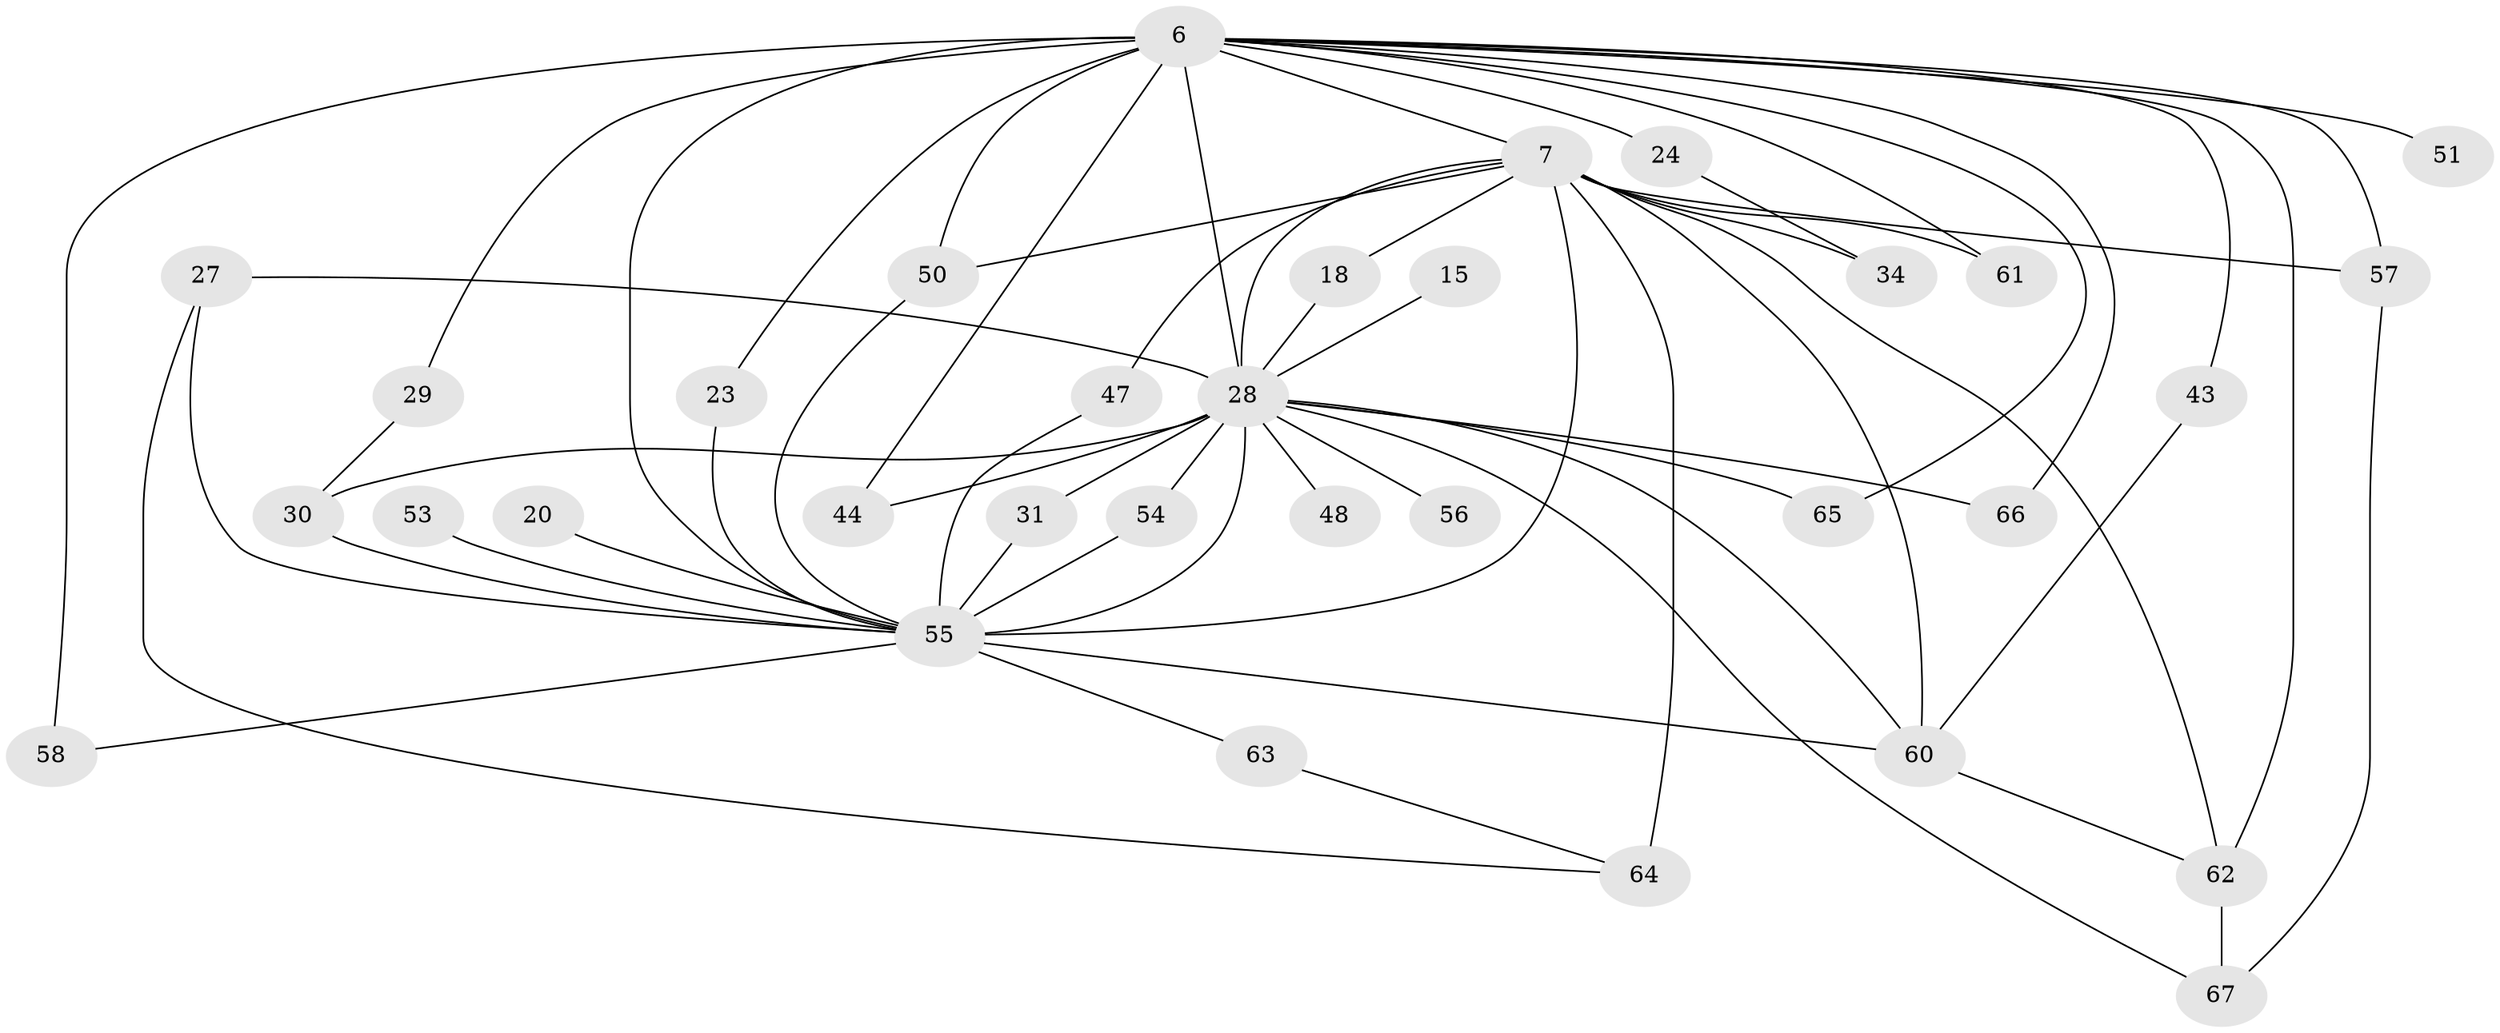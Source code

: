 // original degree distribution, {21: 0.029850746268656716, 17: 0.014925373134328358, 15: 0.029850746268656716, 19: 0.029850746268656716, 13: 0.014925373134328358, 16: 0.014925373134328358, 12: 0.014925373134328358, 5: 0.029850746268656716, 3: 0.19402985074626866, 4: 0.08955223880597014, 7: 0.014925373134328358, 2: 0.5223880597014925}
// Generated by graph-tools (version 1.1) at 2025/49/03/04/25 21:49:57]
// undirected, 33 vertices, 61 edges
graph export_dot {
graph [start="1"]
  node [color=gray90,style=filled];
  6 [super="+4"];
  7 [super="+3"];
  15;
  18;
  20;
  23;
  24;
  27 [super="+12"];
  28 [super="+22+9+10"];
  29;
  30 [super="+25"];
  31;
  34;
  43;
  44;
  47 [super="+42+35"];
  48;
  50 [super="+32"];
  51 [super="+41"];
  53 [super="+49"];
  54;
  55 [super="+40+2"];
  56;
  57 [super="+45"];
  58;
  60 [super="+37+39+36"];
  61 [super="+21"];
  62 [super="+59"];
  63;
  64 [super="+52+46"];
  65;
  66;
  67 [super="+16"];
  6 -- 7 [weight=4];
  6 -- 23;
  6 -- 24 [weight=2];
  6 -- 43;
  6 -- 58;
  6 -- 65;
  6 -- 66;
  6 -- 29;
  6 -- 44;
  6 -- 51 [weight=3];
  6 -- 62 [weight=3];
  6 -- 61;
  6 -- 57;
  6 -- 28 [weight=9];
  6 -- 50;
  6 -- 55 [weight=5];
  7 -- 18;
  7 -- 57 [weight=2];
  7 -- 61 [weight=2];
  7 -- 64 [weight=4];
  7 -- 34;
  7 -- 62 [weight=2];
  7 -- 28 [weight=8];
  7 -- 50;
  7 -- 55 [weight=4];
  7 -- 60 [weight=3];
  7 -- 47 [weight=2];
  15 -- 28 [weight=2];
  18 -- 28;
  20 -- 55 [weight=2];
  23 -- 55;
  24 -- 34;
  27 -- 28;
  27 -- 64;
  27 -- 55 [weight=2];
  28 -- 65;
  28 -- 67;
  28 -- 44;
  28 -- 48 [weight=2];
  28 -- 55 [weight=10];
  28 -- 56 [weight=2];
  28 -- 66;
  28 -- 54;
  28 -- 30 [weight=3];
  28 -- 31;
  28 -- 60;
  29 -- 30;
  30 -- 55;
  31 -- 55;
  43 -- 60;
  47 -- 55 [weight=2];
  50 -- 55;
  53 -- 55 [weight=5];
  54 -- 55;
  55 -- 58;
  55 -- 63;
  55 -- 60;
  57 -- 67;
  60 -- 62;
  62 -- 67;
  63 -- 64;
}

